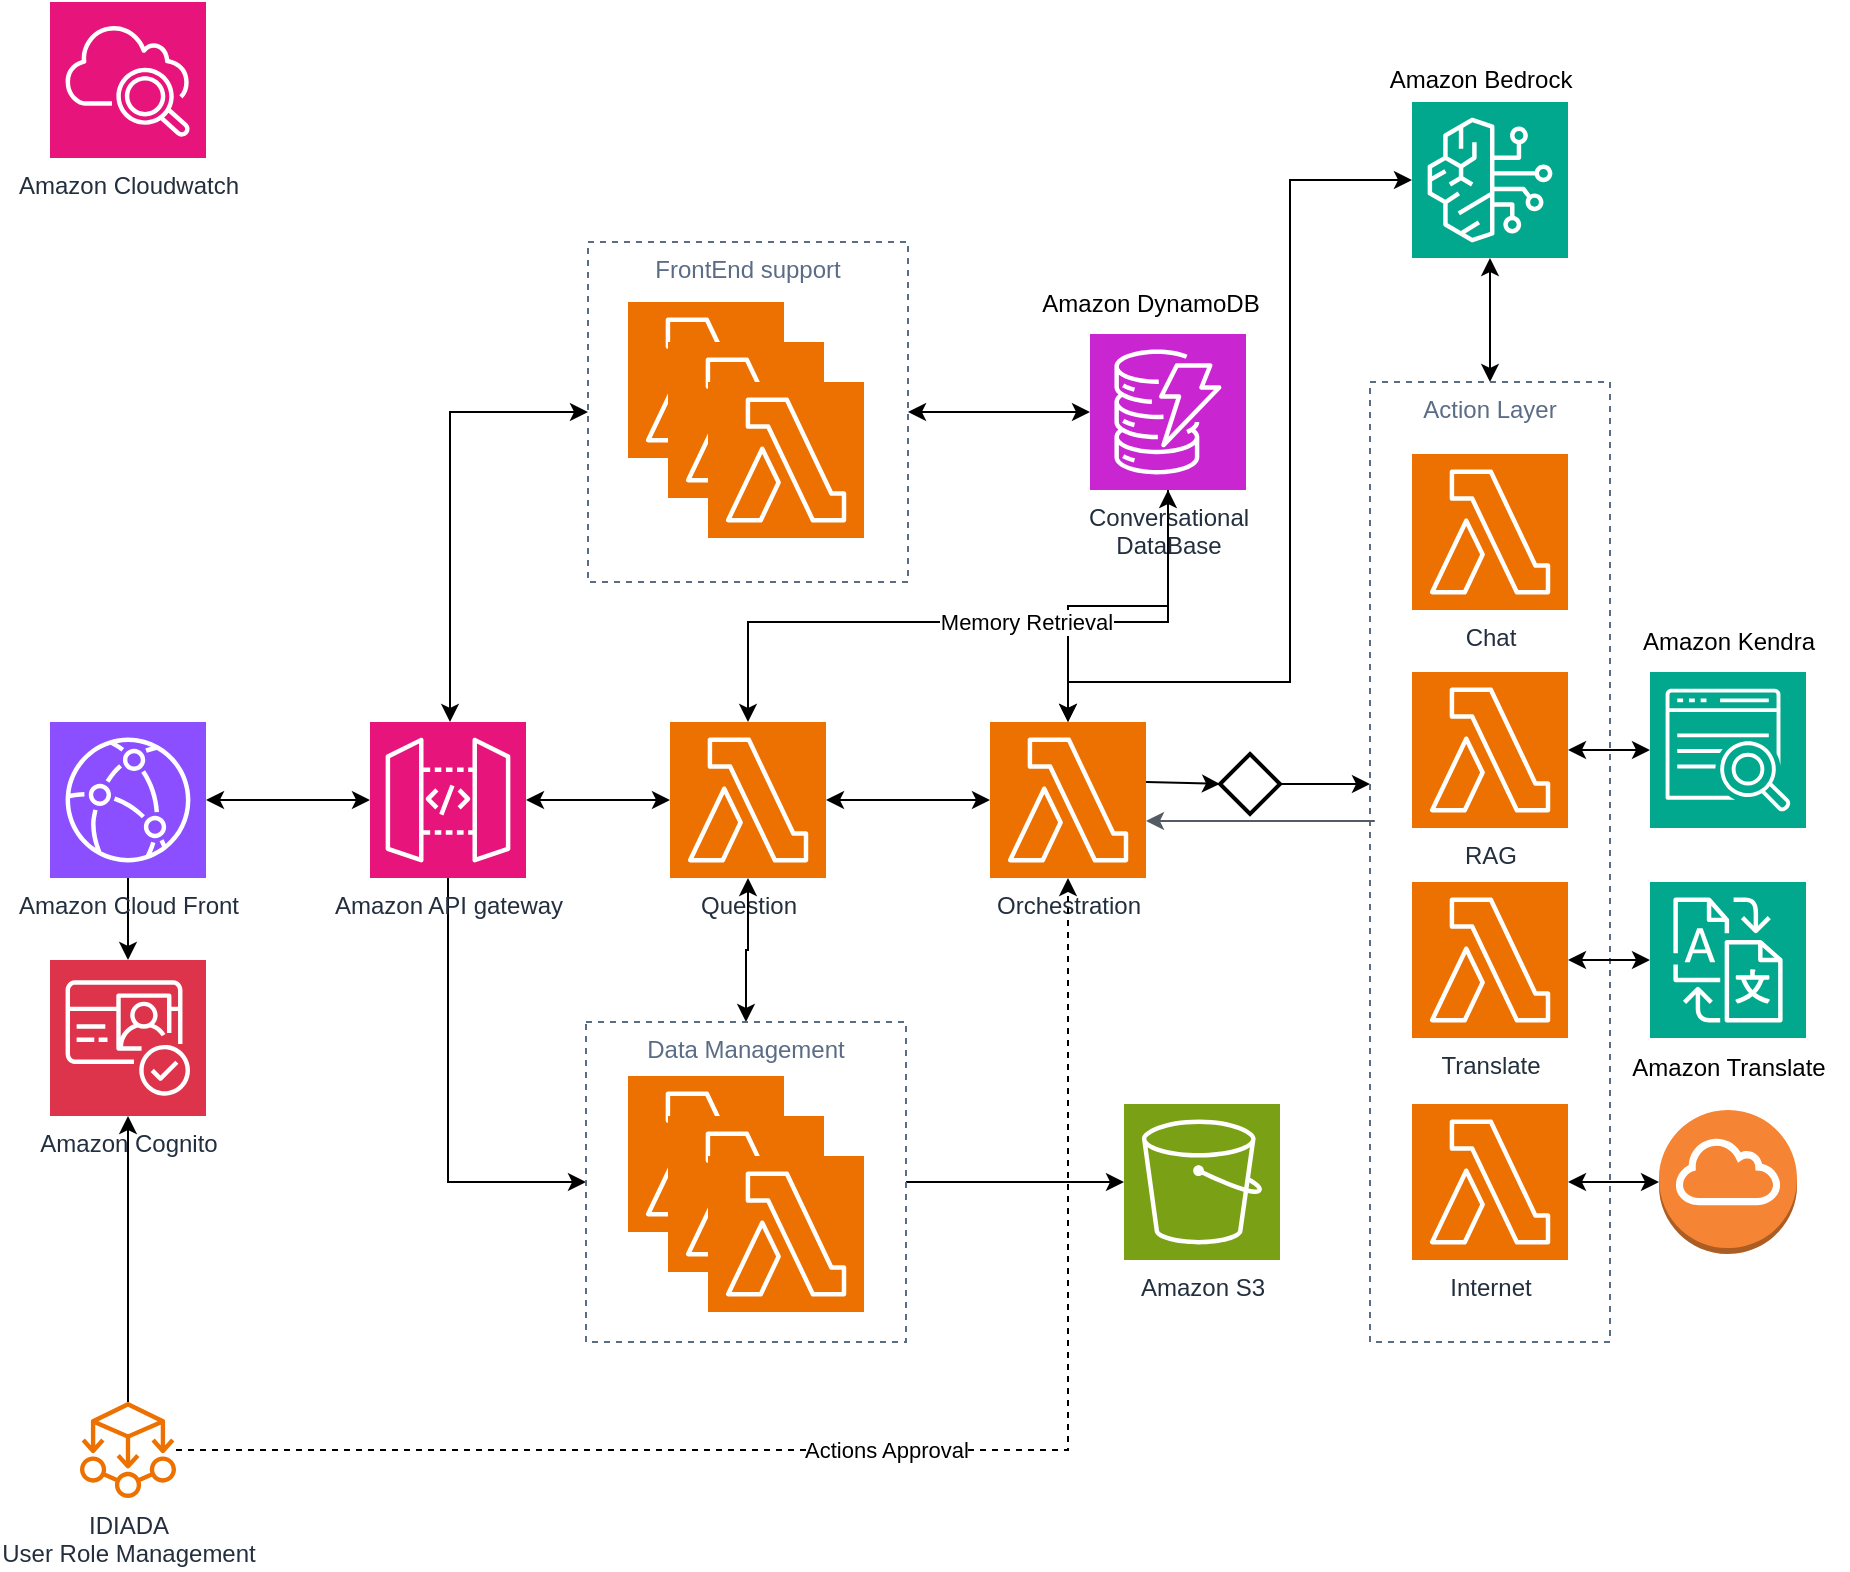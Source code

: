 <mxfile version="24.2.3" type="github">
  <diagram name="Page-1" id="SRyCPCUDWLduL6u2EO5Z">
    <mxGraphModel dx="1434" dy="786" grid="1" gridSize="10" guides="1" tooltips="1" connect="1" arrows="1" fold="1" page="1" pageScale="1" pageWidth="1100" pageHeight="850" math="0" shadow="0">
      <root>
        <mxCell id="0" />
        <mxCell id="1" parent="0" />
        <mxCell id="LZbGMl6Xa9JKKe1j9zdm-17" value="" style="edgeStyle=orthogonalEdgeStyle;rounded=0;orthogonalLoop=1;jettySize=auto;html=1;startArrow=classic;startFill=1;" parent="1" source="LZbGMl6Xa9JKKe1j9zdm-1" target="LZbGMl6Xa9JKKe1j9zdm-2" edge="1">
          <mxGeometry relative="1" as="geometry" />
        </mxCell>
        <mxCell id="LZbGMl6Xa9JKKe1j9zdm-19" style="edgeStyle=orthogonalEdgeStyle;rounded=0;orthogonalLoop=1;jettySize=auto;html=1;entryX=0;entryY=0.5;entryDx=0;entryDy=0;endArrow=classic;endFill=1;startArrow=classic;startFill=1;" parent="1" source="LZbGMl6Xa9JKKe1j9zdm-1" target="LZbGMl6Xa9JKKe1j9zdm-12" edge="1">
          <mxGeometry relative="1" as="geometry">
            <Array as="points">
              <mxPoint x="280" y="245" />
            </Array>
          </mxGeometry>
        </mxCell>
        <mxCell id="LZbGMl6Xa9JKKe1j9zdm-29" style="edgeStyle=orthogonalEdgeStyle;rounded=0;orthogonalLoop=1;jettySize=auto;html=1;entryX=0;entryY=0.5;entryDx=0;entryDy=0;" parent="1" source="LZbGMl6Xa9JKKe1j9zdm-1" target="LZbGMl6Xa9JKKe1j9zdm-23" edge="1">
          <mxGeometry relative="1" as="geometry">
            <Array as="points">
              <mxPoint x="279" y="630" />
            </Array>
          </mxGeometry>
        </mxCell>
        <mxCell id="LZbGMl6Xa9JKKe1j9zdm-1" value="Amazon API gateway" style="sketch=0;points=[[0,0,0],[0.25,0,0],[0.5,0,0],[0.75,0,0],[1,0,0],[0,1,0],[0.25,1,0],[0.5,1,0],[0.75,1,0],[1,1,0],[0,0.25,0],[0,0.5,0],[0,0.75,0],[1,0.25,0],[1,0.5,0],[1,0.75,0]];outlineConnect=0;fontColor=#232F3E;fillColor=#E7157B;strokeColor=#ffffff;dashed=0;verticalLabelPosition=bottom;verticalAlign=top;align=center;html=1;fontSize=12;fontStyle=0;aspect=fixed;shape=mxgraph.aws4.resourceIcon;resIcon=mxgraph.aws4.api_gateway;" parent="1" vertex="1">
          <mxGeometry x="240" y="400" width="78" height="78" as="geometry" />
        </mxCell>
        <mxCell id="LZbGMl6Xa9JKKe1j9zdm-18" value="" style="edgeStyle=orthogonalEdgeStyle;rounded=0;orthogonalLoop=1;jettySize=auto;html=1;startArrow=classic;startFill=1;" parent="1" source="LZbGMl6Xa9JKKe1j9zdm-2" target="LZbGMl6Xa9JKKe1j9zdm-14" edge="1">
          <mxGeometry relative="1" as="geometry" />
        </mxCell>
        <mxCell id="LZbGMl6Xa9JKKe1j9zdm-2" value="Question" style="sketch=0;points=[[0,0,0],[0.25,0,0],[0.5,0,0],[0.75,0,0],[1,0,0],[0,1,0],[0.25,1,0],[0.5,1,0],[0.75,1,0],[1,1,0],[0,0.25,0],[0,0.5,0],[0,0.75,0],[1,0.25,0],[1,0.5,0],[1,0.75,0]];outlineConnect=0;fontColor=#232F3E;fillColor=#ED7100;strokeColor=#ffffff;dashed=0;verticalLabelPosition=bottom;verticalAlign=top;align=center;html=1;fontSize=12;fontStyle=0;aspect=fixed;shape=mxgraph.aws4.resourceIcon;resIcon=mxgraph.aws4.lambda;" parent="1" vertex="1">
          <mxGeometry x="390" y="400" width="78" height="78" as="geometry" />
        </mxCell>
        <mxCell id="LZbGMl6Xa9JKKe1j9zdm-20" value="" style="edgeStyle=orthogonalEdgeStyle;rounded=0;orthogonalLoop=1;jettySize=auto;html=1;startArrow=classic;startFill=1;" parent="1" source="LZbGMl6Xa9JKKe1j9zdm-3" target="LZbGMl6Xa9JKKe1j9zdm-1" edge="1">
          <mxGeometry relative="1" as="geometry" />
        </mxCell>
        <mxCell id="LZbGMl6Xa9JKKe1j9zdm-52" value="" style="edgeStyle=orthogonalEdgeStyle;rounded=0;orthogonalLoop=1;jettySize=auto;html=1;" parent="1" source="LZbGMl6Xa9JKKe1j9zdm-3" target="LZbGMl6Xa9JKKe1j9zdm-51" edge="1">
          <mxGeometry relative="1" as="geometry" />
        </mxCell>
        <mxCell id="LZbGMl6Xa9JKKe1j9zdm-3" value="Amazon Cloud Front" style="sketch=0;points=[[0,0,0],[0.25,0,0],[0.5,0,0],[0.75,0,0],[1,0,0],[0,1,0],[0.25,1,0],[0.5,1,0],[0.75,1,0],[1,1,0],[0,0.25,0],[0,0.5,0],[0,0.75,0],[1,0.25,0],[1,0.5,0],[1,0.75,0]];outlineConnect=0;fontColor=#232F3E;fillColor=#8C4FFF;strokeColor=#ffffff;dashed=0;verticalLabelPosition=bottom;verticalAlign=top;align=center;html=1;fontSize=12;fontStyle=0;aspect=fixed;shape=mxgraph.aws4.resourceIcon;resIcon=mxgraph.aws4.cloudfront;" parent="1" vertex="1">
          <mxGeometry x="80" y="400" width="78" height="78" as="geometry" />
        </mxCell>
        <mxCell id="FDYwPgNYnMKFNGPtq96M-1" value="" style="edgeStyle=orthogonalEdgeStyle;rounded=0;orthogonalLoop=1;jettySize=auto;html=1;" edge="1" parent="1" source="LZbGMl6Xa9JKKe1j9zdm-4" target="LZbGMl6Xa9JKKe1j9zdm-14">
          <mxGeometry relative="1" as="geometry" />
        </mxCell>
        <mxCell id="LZbGMl6Xa9JKKe1j9zdm-4" value="&lt;div&gt;Conversational&lt;/div&gt;&lt;div&gt;DataBase&lt;/div&gt;" style="sketch=0;points=[[0,0,0],[0.25,0,0],[0.5,0,0],[0.75,0,0],[1,0,0],[0,1,0],[0.25,1,0],[0.5,1,0],[0.75,1,0],[1,1,0],[0,0.25,0],[0,0.5,0],[0,0.75,0],[1,0.25,0],[1,0.5,0],[1,0.75,0]];outlineConnect=0;fontColor=#232F3E;fillColor=#C925D1;strokeColor=#ffffff;dashed=0;verticalLabelPosition=bottom;verticalAlign=top;align=center;html=1;fontSize=12;fontStyle=0;aspect=fixed;shape=mxgraph.aws4.resourceIcon;resIcon=mxgraph.aws4.dynamodb;" parent="1" vertex="1">
          <mxGeometry x="600" y="206" width="78" height="78" as="geometry" />
        </mxCell>
        <mxCell id="LZbGMl6Xa9JKKe1j9zdm-42" value="" style="edgeStyle=orthogonalEdgeStyle;rounded=0;orthogonalLoop=1;jettySize=auto;html=1;entryX=0.5;entryY=0;entryDx=0;entryDy=0;startArrow=classic;startFill=1;" parent="1" source="LZbGMl6Xa9JKKe1j9zdm-5" target="LZbGMl6Xa9JKKe1j9zdm-33" edge="1">
          <mxGeometry relative="1" as="geometry" />
        </mxCell>
        <mxCell id="LZbGMl6Xa9JKKe1j9zdm-5" value="" style="sketch=0;points=[[0,0,0],[0.25,0,0],[0.5,0,0],[0.75,0,0],[1,0,0],[0,1,0],[0.25,1,0],[0.5,1,0],[0.75,1,0],[1,1,0],[0,0.25,0],[0,0.5,0],[0,0.75,0],[1,0.25,0],[1,0.5,0],[1,0.75,0]];outlineConnect=0;fontColor=#232F3E;fillColor=#01A88D;strokeColor=#ffffff;dashed=0;verticalLabelPosition=bottom;verticalAlign=top;align=center;html=1;fontSize=12;fontStyle=0;aspect=fixed;shape=mxgraph.aws4.resourceIcon;resIcon=mxgraph.aws4.bedrock;" parent="1" vertex="1">
          <mxGeometry x="761" y="90" width="78" height="78" as="geometry" />
        </mxCell>
        <mxCell id="LZbGMl6Xa9JKKe1j9zdm-6" value="Amazon S3" style="sketch=0;points=[[0,0,0],[0.25,0,0],[0.5,0,0],[0.75,0,0],[1,0,0],[0,1,0],[0.25,1,0],[0.5,1,0],[0.75,1,0],[1,1,0],[0,0.25,0],[0,0.5,0],[0,0.75,0],[1,0.25,0],[1,0.5,0],[1,0.75,0]];outlineConnect=0;fontColor=#232F3E;fillColor=#7AA116;strokeColor=#ffffff;dashed=0;verticalLabelPosition=bottom;verticalAlign=top;align=center;html=1;fontSize=12;fontStyle=0;aspect=fixed;shape=mxgraph.aws4.resourceIcon;resIcon=mxgraph.aws4.s3;" parent="1" vertex="1">
          <mxGeometry x="617" y="591" width="78" height="78" as="geometry" />
        </mxCell>
        <mxCell id="LZbGMl6Xa9JKKe1j9zdm-9" value="" style="sketch=0;points=[[0,0,0],[0.25,0,0],[0.5,0,0],[0.75,0,0],[1,0,0],[0,1,0],[0.25,1,0],[0.5,1,0],[0.75,1,0],[1,1,0],[0,0.25,0],[0,0.5,0],[0,0.75,0],[1,0.25,0],[1,0.5,0],[1,0.75,0]];outlineConnect=0;fontColor=#232F3E;fillColor=#ED7100;strokeColor=#ffffff;dashed=0;verticalLabelPosition=bottom;verticalAlign=top;align=center;html=1;fontSize=12;fontStyle=0;aspect=fixed;shape=mxgraph.aws4.resourceIcon;resIcon=mxgraph.aws4.lambda;" parent="1" vertex="1">
          <mxGeometry x="369" y="190" width="78" height="78" as="geometry" />
        </mxCell>
        <mxCell id="LZbGMl6Xa9JKKe1j9zdm-10" value="" style="sketch=0;points=[[0,0,0],[0.25,0,0],[0.5,0,0],[0.75,0,0],[1,0,0],[0,1,0],[0.25,1,0],[0.5,1,0],[0.75,1,0],[1,1,0],[0,0.25,0],[0,0.5,0],[0,0.75,0],[1,0.25,0],[1,0.5,0],[1,0.75,0]];outlineConnect=0;fontColor=#232F3E;fillColor=#ED7100;strokeColor=#ffffff;dashed=0;verticalLabelPosition=bottom;verticalAlign=top;align=center;html=1;fontSize=12;fontStyle=0;aspect=fixed;shape=mxgraph.aws4.resourceIcon;resIcon=mxgraph.aws4.lambda;" parent="1" vertex="1">
          <mxGeometry x="389" y="210" width="78" height="78" as="geometry" />
        </mxCell>
        <mxCell id="LZbGMl6Xa9JKKe1j9zdm-11" value="" style="sketch=0;points=[[0,0,0],[0.25,0,0],[0.5,0,0],[0.75,0,0],[1,0,0],[0,1,0],[0.25,1,0],[0.5,1,0],[0.75,1,0],[1,1,0],[0,0.25,0],[0,0.5,0],[0,0.75,0],[1,0.25,0],[1,0.5,0],[1,0.75,0]];outlineConnect=0;fontColor=#232F3E;fillColor=#ED7100;strokeColor=#ffffff;dashed=0;verticalLabelPosition=bottom;verticalAlign=top;align=center;html=1;fontSize=12;fontStyle=0;aspect=fixed;shape=mxgraph.aws4.resourceIcon;resIcon=mxgraph.aws4.lambda;" parent="1" vertex="1">
          <mxGeometry x="409" y="230" width="78" height="78" as="geometry" />
        </mxCell>
        <mxCell id="LZbGMl6Xa9JKKe1j9zdm-21" value="" style="edgeStyle=orthogonalEdgeStyle;rounded=0;orthogonalLoop=1;jettySize=auto;html=1;startArrow=classic;startFill=1;" parent="1" source="LZbGMl6Xa9JKKe1j9zdm-12" target="LZbGMl6Xa9JKKe1j9zdm-4" edge="1">
          <mxGeometry relative="1" as="geometry" />
        </mxCell>
        <mxCell id="LZbGMl6Xa9JKKe1j9zdm-12" value="FrontEnd support" style="fillColor=none;strokeColor=#5A6C86;dashed=1;verticalAlign=top;fontStyle=0;fontColor=#5A6C86;whiteSpace=wrap;html=1;" parent="1" vertex="1">
          <mxGeometry x="349" y="160" width="160" height="170" as="geometry" />
        </mxCell>
        <mxCell id="LZbGMl6Xa9JKKe1j9zdm-41" value="" style="edgeStyle=orthogonalEdgeStyle;rounded=0;orthogonalLoop=1;jettySize=auto;html=1;" parent="1" source="LZbGMl6Xa9JKKe1j9zdm-44" edge="1">
          <mxGeometry relative="1" as="geometry">
            <mxPoint x="740" y="431" as="targetPoint" />
          </mxGeometry>
        </mxCell>
        <mxCell id="LZbGMl6Xa9JKKe1j9zdm-14" value="Orchestration" style="sketch=0;points=[[0,0,0],[0.25,0,0],[0.5,0,0],[0.75,0,0],[1,0,0],[0,1,0],[0.25,1,0],[0.5,1,0],[0.75,1,0],[1,1,0],[0,0.25,0],[0,0.5,0],[0,0.75,0],[1,0.25,0],[1,0.5,0],[1,0.75,0]];outlineConnect=0;fontColor=#232F3E;fillColor=#ED7100;strokeColor=#ffffff;dashed=0;verticalLabelPosition=bottom;verticalAlign=top;align=center;html=1;fontSize=12;fontStyle=0;aspect=fixed;shape=mxgraph.aws4.resourceIcon;resIcon=mxgraph.aws4.lambda;" parent="1" vertex="1">
          <mxGeometry x="550" y="400" width="78" height="78" as="geometry" />
        </mxCell>
        <mxCell id="LZbGMl6Xa9JKKe1j9zdm-22" style="edgeStyle=orthogonalEdgeStyle;rounded=0;orthogonalLoop=1;jettySize=auto;html=1;entryX=0.5;entryY=1;entryDx=0;entryDy=0;entryPerimeter=0;startArrow=classic;startFill=1;" parent="1" source="LZbGMl6Xa9JKKe1j9zdm-2" target="LZbGMl6Xa9JKKe1j9zdm-4" edge="1">
          <mxGeometry relative="1" as="geometry">
            <Array as="points">
              <mxPoint x="429" y="350" />
              <mxPoint x="639" y="350" />
            </Array>
          </mxGeometry>
        </mxCell>
        <mxCell id="LZbGMl6Xa9JKKe1j9zdm-62" value="Memory Retrieval" style="edgeLabel;html=1;align=center;verticalAlign=middle;resizable=0;points=[];" parent="LZbGMl6Xa9JKKe1j9zdm-22" vertex="1" connectable="0">
          <mxGeometry x="0.161" relative="1" as="geometry">
            <mxPoint as="offset" />
          </mxGeometry>
        </mxCell>
        <mxCell id="LZbGMl6Xa9JKKe1j9zdm-27" value="" style="edgeStyle=orthogonalEdgeStyle;rounded=0;orthogonalLoop=1;jettySize=auto;html=1;" parent="1" source="LZbGMl6Xa9JKKe1j9zdm-23" target="LZbGMl6Xa9JKKe1j9zdm-6" edge="1">
          <mxGeometry relative="1" as="geometry" />
        </mxCell>
        <mxCell id="LZbGMl6Xa9JKKe1j9zdm-32" value="" style="edgeStyle=orthogonalEdgeStyle;rounded=0;orthogonalLoop=1;jettySize=auto;html=1;startArrow=classic;startFill=1;" parent="1" source="LZbGMl6Xa9JKKe1j9zdm-23" target="LZbGMl6Xa9JKKe1j9zdm-2" edge="1">
          <mxGeometry relative="1" as="geometry" />
        </mxCell>
        <mxCell id="LZbGMl6Xa9JKKe1j9zdm-23" value="Data Management" style="fillColor=none;strokeColor=#5A6C86;dashed=1;verticalAlign=top;fontStyle=0;fontColor=#5A6C86;whiteSpace=wrap;html=1;" parent="1" vertex="1">
          <mxGeometry x="348" y="550" width="160" height="160" as="geometry" />
        </mxCell>
        <mxCell id="LZbGMl6Xa9JKKe1j9zdm-24" value="" style="sketch=0;points=[[0,0,0],[0.25,0,0],[0.5,0,0],[0.75,0,0],[1,0,0],[0,1,0],[0.25,1,0],[0.5,1,0],[0.75,1,0],[1,1,0],[0,0.25,0],[0,0.5,0],[0,0.75,0],[1,0.25,0],[1,0.5,0],[1,0.75,0]];outlineConnect=0;fontColor=#232F3E;fillColor=#ED7100;strokeColor=#ffffff;dashed=0;verticalLabelPosition=bottom;verticalAlign=top;align=center;html=1;fontSize=12;fontStyle=0;aspect=fixed;shape=mxgraph.aws4.resourceIcon;resIcon=mxgraph.aws4.lambda;" parent="1" vertex="1">
          <mxGeometry x="369" y="577" width="78" height="78" as="geometry" />
        </mxCell>
        <mxCell id="LZbGMl6Xa9JKKe1j9zdm-25" value="" style="sketch=0;points=[[0,0,0],[0.25,0,0],[0.5,0,0],[0.75,0,0],[1,0,0],[0,1,0],[0.25,1,0],[0.5,1,0],[0.75,1,0],[1,1,0],[0,0.25,0],[0,0.5,0],[0,0.75,0],[1,0.25,0],[1,0.5,0],[1,0.75,0]];outlineConnect=0;fontColor=#232F3E;fillColor=#ED7100;strokeColor=#ffffff;dashed=0;verticalLabelPosition=bottom;verticalAlign=top;align=center;html=1;fontSize=12;fontStyle=0;aspect=fixed;shape=mxgraph.aws4.resourceIcon;resIcon=mxgraph.aws4.lambda;" parent="1" vertex="1">
          <mxGeometry x="389" y="597" width="78" height="78" as="geometry" />
        </mxCell>
        <mxCell id="LZbGMl6Xa9JKKe1j9zdm-26" value="" style="sketch=0;points=[[0,0,0],[0.25,0,0],[0.5,0,0],[0.75,0,0],[1,0,0],[0,1,0],[0.25,1,0],[0.5,1,0],[0.75,1,0],[1,1,0],[0,0.25,0],[0,0.5,0],[0,0.75,0],[1,0.25,0],[1,0.5,0],[1,0.75,0]];outlineConnect=0;fontColor=#232F3E;fillColor=#ED7100;strokeColor=#ffffff;dashed=0;verticalLabelPosition=bottom;verticalAlign=top;align=center;html=1;fontSize=12;fontStyle=0;aspect=fixed;shape=mxgraph.aws4.resourceIcon;resIcon=mxgraph.aws4.lambda;" parent="1" vertex="1">
          <mxGeometry x="409" y="617" width="78" height="78" as="geometry" />
        </mxCell>
        <mxCell id="LZbGMl6Xa9JKKe1j9zdm-33" value="Action Layer" style="fillColor=none;strokeColor=#5A6C86;dashed=1;verticalAlign=top;fontStyle=0;fontColor=#5A6C86;whiteSpace=wrap;html=1;" parent="1" vertex="1">
          <mxGeometry x="740" y="230" width="120" height="480" as="geometry" />
        </mxCell>
        <mxCell id="LZbGMl6Xa9JKKe1j9zdm-61" value="" style="edgeStyle=orthogonalEdgeStyle;rounded=0;orthogonalLoop=1;jettySize=auto;html=1;startArrow=classic;startFill=1;" parent="1" source="LZbGMl6Xa9JKKe1j9zdm-34" target="LZbGMl6Xa9JKKe1j9zdm-60" edge="1">
          <mxGeometry relative="1" as="geometry" />
        </mxCell>
        <mxCell id="LZbGMl6Xa9JKKe1j9zdm-34" value="Internet" style="sketch=0;points=[[0,0,0],[0.25,0,0],[0.5,0,0],[0.75,0,0],[1,0,0],[0,1,0],[0.25,1,0],[0.5,1,0],[0.75,1,0],[1,1,0],[0,0.25,0],[0,0.5,0],[0,0.75,0],[1,0.25,0],[1,0.5,0],[1,0.75,0]];outlineConnect=0;fontColor=#232F3E;fillColor=#ED7100;strokeColor=#ffffff;dashed=0;verticalLabelPosition=bottom;verticalAlign=top;align=center;html=1;fontSize=12;fontStyle=0;aspect=fixed;shape=mxgraph.aws4.resourceIcon;resIcon=mxgraph.aws4.lambda;" parent="1" vertex="1">
          <mxGeometry x="761" y="591" width="78" height="78" as="geometry" />
        </mxCell>
        <mxCell id="LZbGMl6Xa9JKKe1j9zdm-35" value="Chat" style="sketch=0;points=[[0,0,0],[0.25,0,0],[0.5,0,0],[0.75,0,0],[1,0,0],[0,1,0],[0.25,1,0],[0.5,1,0],[0.75,1,0],[1,1,0],[0,0.25,0],[0,0.5,0],[0,0.75,0],[1,0.25,0],[1,0.5,0],[1,0.75,0]];outlineConnect=0;fontColor=#232F3E;fillColor=#ED7100;strokeColor=#ffffff;dashed=0;verticalLabelPosition=bottom;verticalAlign=top;align=center;html=1;fontSize=12;fontStyle=0;aspect=fixed;shape=mxgraph.aws4.resourceIcon;resIcon=mxgraph.aws4.lambda;" parent="1" vertex="1">
          <mxGeometry x="761" y="266" width="78" height="78" as="geometry" />
        </mxCell>
        <mxCell id="LZbGMl6Xa9JKKe1j9zdm-36" value="RAG" style="sketch=0;points=[[0,0,0],[0.25,0,0],[0.5,0,0],[0.75,0,0],[1,0,0],[0,1,0],[0.25,1,0],[0.5,1,0],[0.75,1,0],[1,1,0],[0,0.25,0],[0,0.5,0],[0,0.75,0],[1,0.25,0],[1,0.5,0],[1,0.75,0]];outlineConnect=0;fontColor=#232F3E;fillColor=#ED7100;strokeColor=#ffffff;dashed=0;verticalLabelPosition=bottom;verticalAlign=top;align=center;html=1;fontSize=12;fontStyle=0;aspect=fixed;shape=mxgraph.aws4.resourceIcon;resIcon=mxgraph.aws4.lambda;" parent="1" vertex="1">
          <mxGeometry x="761" y="375" width="78" height="78" as="geometry" />
        </mxCell>
        <mxCell id="LZbGMl6Xa9JKKe1j9zdm-48" value="" style="edgeStyle=orthogonalEdgeStyle;rounded=0;orthogonalLoop=1;jettySize=auto;html=1;startArrow=classic;startFill=1;" parent="1" source="LZbGMl6Xa9JKKe1j9zdm-37" target="LZbGMl6Xa9JKKe1j9zdm-47" edge="1">
          <mxGeometry relative="1" as="geometry" />
        </mxCell>
        <mxCell id="LZbGMl6Xa9JKKe1j9zdm-37" value="Translate" style="sketch=0;points=[[0,0,0],[0.25,0,0],[0.5,0,0],[0.75,0,0],[1,0,0],[0,1,0],[0.25,1,0],[0.5,1,0],[0.75,1,0],[1,1,0],[0,0.25,0],[0,0.5,0],[0,0.75,0],[1,0.25,0],[1,0.5,0],[1,0.75,0]];outlineConnect=0;fontColor=#232F3E;fillColor=#ED7100;strokeColor=#ffffff;dashed=0;verticalLabelPosition=bottom;verticalAlign=top;align=center;html=1;fontSize=12;fontStyle=0;aspect=fixed;shape=mxgraph.aws4.resourceIcon;resIcon=mxgraph.aws4.lambda;" parent="1" vertex="1">
          <mxGeometry x="761" y="480" width="78" height="78" as="geometry" />
        </mxCell>
        <mxCell id="LZbGMl6Xa9JKKe1j9zdm-43" style="edgeStyle=orthogonalEdgeStyle;rounded=0;orthogonalLoop=1;jettySize=auto;html=1;exitX=0.5;exitY=0;exitDx=0;exitDy=0;exitPerimeter=0;entryX=0;entryY=0.5;entryDx=0;entryDy=0;entryPerimeter=0;startArrow=classic;startFill=1;" parent="1" source="LZbGMl6Xa9JKKe1j9zdm-14" target="LZbGMl6Xa9JKKe1j9zdm-5" edge="1">
          <mxGeometry relative="1" as="geometry">
            <Array as="points">
              <mxPoint x="589" y="380" />
              <mxPoint x="700" y="380" />
              <mxPoint x="700" y="129" />
            </Array>
          </mxGeometry>
        </mxCell>
        <mxCell id="LZbGMl6Xa9JKKe1j9zdm-45" value="" style="edgeStyle=orthogonalEdgeStyle;rounded=0;orthogonalLoop=1;jettySize=auto;html=1;" parent="1" target="LZbGMl6Xa9JKKe1j9zdm-44" edge="1">
          <mxGeometry relative="1" as="geometry">
            <mxPoint x="628" y="430" as="sourcePoint" />
            <mxPoint x="740" y="431" as="targetPoint" />
          </mxGeometry>
        </mxCell>
        <mxCell id="LZbGMl6Xa9JKKe1j9zdm-44" value="" style="strokeWidth=2;html=1;shape=mxgraph.flowchart.decision;whiteSpace=wrap;" parent="1" vertex="1">
          <mxGeometry x="665" y="416" width="30" height="30" as="geometry" />
        </mxCell>
        <mxCell id="LZbGMl6Xa9JKKe1j9zdm-46" value="" style="edgeStyle=orthogonalEdgeStyle;html=1;endArrow=none;elbow=vertical;startArrow=classic;startFill=1;endFill=0;strokeColor=#545B64;rounded=0;entryX=0.02;entryY=0.544;entryDx=0;entryDy=0;entryPerimeter=0;exitX=1;exitY=0.75;exitDx=0;exitDy=0;exitPerimeter=0;" parent="1" edge="1">
          <mxGeometry width="100" relative="1" as="geometry">
            <mxPoint x="628" y="449.5" as="sourcePoint" />
            <mxPoint x="742.4" y="449.48" as="targetPoint" />
          </mxGeometry>
        </mxCell>
        <mxCell id="LZbGMl6Xa9JKKe1j9zdm-47" value="" style="sketch=0;points=[[0,0,0],[0.25,0,0],[0.5,0,0],[0.75,0,0],[1,0,0],[0,1,0],[0.25,1,0],[0.5,1,0],[0.75,1,0],[1,1,0],[0,0.25,0],[0,0.5,0],[0,0.75,0],[1,0.25,0],[1,0.5,0],[1,0.75,0]];outlineConnect=0;fontColor=#232F3E;fillColor=#01A88D;strokeColor=#ffffff;dashed=0;verticalLabelPosition=bottom;verticalAlign=top;align=center;html=1;fontSize=12;fontStyle=0;aspect=fixed;shape=mxgraph.aws4.resourceIcon;resIcon=mxgraph.aws4.translate;" parent="1" vertex="1">
          <mxGeometry x="880" y="480" width="78" height="78" as="geometry" />
        </mxCell>
        <mxCell id="LZbGMl6Xa9JKKe1j9zdm-50" value="Amazon Cloudwatch" style="sketch=0;points=[[0,0,0],[0.25,0,0],[0.5,0,0],[0.75,0,0],[1,0,0],[0,1,0],[0.25,1,0],[0.5,1,0],[0.75,1,0],[1,1,0],[0,0.25,0],[0,0.5,0],[0,0.75,0],[1,0.25,0],[1,0.5,0],[1,0.75,0]];points=[[0,0,0],[0.25,0,0],[0.5,0,0],[0.75,0,0],[1,0,0],[0,1,0],[0.25,1,0],[0.5,1,0],[0.75,1,0],[1,1,0],[0,0.25,0],[0,0.5,0],[0,0.75,0],[1,0.25,0],[1,0.5,0],[1,0.75,0]];outlineConnect=0;fontColor=#232F3E;fillColor=#E7157B;strokeColor=#ffffff;dashed=0;verticalLabelPosition=bottom;verticalAlign=top;align=center;html=1;fontSize=12;fontStyle=0;aspect=fixed;shape=mxgraph.aws4.resourceIcon;resIcon=mxgraph.aws4.cloudwatch_2;" parent="1" vertex="1">
          <mxGeometry x="80" y="40" width="78" height="78" as="geometry" />
        </mxCell>
        <mxCell id="LZbGMl6Xa9JKKe1j9zdm-51" value="Amazon Cognito" style="sketch=0;points=[[0,0,0],[0.25,0,0],[0.5,0,0],[0.75,0,0],[1,0,0],[0,1,0],[0.25,1,0],[0.5,1,0],[0.75,1,0],[1,1,0],[0,0.25,0],[0,0.5,0],[0,0.75,0],[1,0.25,0],[1,0.5,0],[1,0.75,0]];outlineConnect=0;fontColor=#232F3E;fillColor=#DD344C;strokeColor=#ffffff;dashed=0;verticalLabelPosition=bottom;verticalAlign=top;align=center;html=1;fontSize=12;fontStyle=0;aspect=fixed;shape=mxgraph.aws4.resourceIcon;resIcon=mxgraph.aws4.cognito;" parent="1" vertex="1">
          <mxGeometry x="80" y="519" width="78" height="78" as="geometry" />
        </mxCell>
        <mxCell id="LZbGMl6Xa9JKKe1j9zdm-54" value="" style="edgeStyle=orthogonalEdgeStyle;rounded=0;orthogonalLoop=1;jettySize=auto;html=1;startArrow=classic;startFill=1;" parent="1" source="LZbGMl6Xa9JKKe1j9zdm-53" target="LZbGMl6Xa9JKKe1j9zdm-36" edge="1">
          <mxGeometry relative="1" as="geometry" />
        </mxCell>
        <mxCell id="LZbGMl6Xa9JKKe1j9zdm-53" value="" style="sketch=0;points=[[0,0,0],[0.25,0,0],[0.5,0,0],[0.75,0,0],[1,0,0],[0,1,0],[0.25,1,0],[0.5,1,0],[0.75,1,0],[1,1,0],[0,0.25,0],[0,0.5,0],[0,0.75,0],[1,0.25,0],[1,0.5,0],[1,0.75,0]];outlineConnect=0;fontColor=#232F3E;fillColor=#01A88D;strokeColor=#ffffff;dashed=0;verticalLabelPosition=bottom;verticalAlign=top;align=center;html=1;fontSize=12;fontStyle=0;aspect=fixed;shape=mxgraph.aws4.resourceIcon;resIcon=mxgraph.aws4.kendra;" parent="1" vertex="1">
          <mxGeometry x="880" y="375" width="78" height="78" as="geometry" />
        </mxCell>
        <mxCell id="LZbGMl6Xa9JKKe1j9zdm-56" value="&lt;div&gt;IDIADA&lt;/div&gt;&lt;div&gt;User Role Management&lt;br&gt;&lt;/div&gt;" style="sketch=0;outlineConnect=0;fontColor=#232F3E;gradientColor=none;fillColor=#ED7100;strokeColor=none;dashed=0;verticalLabelPosition=bottom;verticalAlign=top;align=center;html=1;fontSize=12;fontStyle=0;aspect=fixed;pointerEvents=1;shape=mxgraph.aws4.ec2_aws_microservice_extractor_for_net;" parent="1" vertex="1">
          <mxGeometry x="95" y="740" width="48" height="48" as="geometry" />
        </mxCell>
        <mxCell id="LZbGMl6Xa9JKKe1j9zdm-57" style="edgeStyle=orthogonalEdgeStyle;rounded=0;orthogonalLoop=1;jettySize=auto;html=1;entryX=0.5;entryY=1;entryDx=0;entryDy=0;entryPerimeter=0;" parent="1" source="LZbGMl6Xa9JKKe1j9zdm-56" target="LZbGMl6Xa9JKKe1j9zdm-51" edge="1">
          <mxGeometry relative="1" as="geometry" />
        </mxCell>
        <mxCell id="LZbGMl6Xa9JKKe1j9zdm-58" style="edgeStyle=orthogonalEdgeStyle;rounded=0;orthogonalLoop=1;jettySize=auto;html=1;entryX=0.5;entryY=1;entryDx=0;entryDy=0;entryPerimeter=0;dashed=1;" parent="1" source="LZbGMl6Xa9JKKe1j9zdm-56" target="LZbGMl6Xa9JKKe1j9zdm-14" edge="1">
          <mxGeometry relative="1" as="geometry" />
        </mxCell>
        <mxCell id="LZbGMl6Xa9JKKe1j9zdm-63" value="Actions Approval" style="edgeLabel;html=1;align=center;verticalAlign=middle;resizable=0;points=[];" parent="LZbGMl6Xa9JKKe1j9zdm-58" vertex="1" connectable="0">
          <mxGeometry x="-0.028" relative="1" as="geometry">
            <mxPoint x="-1" as="offset" />
          </mxGeometry>
        </mxCell>
        <mxCell id="LZbGMl6Xa9JKKe1j9zdm-60" value="" style="outlineConnect=0;dashed=0;verticalLabelPosition=bottom;verticalAlign=top;align=center;html=1;shape=mxgraph.aws3.internet_gateway;fillColor=#F58534;gradientColor=none;" parent="1" vertex="1">
          <mxGeometry x="884.5" y="594" width="69" height="72" as="geometry" />
        </mxCell>
        <mxCell id="FDYwPgNYnMKFNGPtq96M-2" value="Amazon DynamoDB" style="text;html=1;align=center;verticalAlign=middle;resizable=0;points=[];autosize=1;strokeColor=none;fillColor=none;" vertex="1" parent="1">
          <mxGeometry x="565" y="176" width="130" height="30" as="geometry" />
        </mxCell>
        <mxCell id="FDYwPgNYnMKFNGPtq96M-3" value="Amazon Bedrock" style="text;html=1;align=center;verticalAlign=middle;resizable=0;points=[];autosize=1;strokeColor=none;fillColor=none;" vertex="1" parent="1">
          <mxGeometry x="740" y="64" width="110" height="30" as="geometry" />
        </mxCell>
        <mxCell id="FDYwPgNYnMKFNGPtq96M-4" value="Amazon Kendra" style="text;html=1;align=center;verticalAlign=middle;resizable=0;points=[];autosize=1;strokeColor=none;fillColor=none;" vertex="1" parent="1">
          <mxGeometry x="864" y="345" width="110" height="30" as="geometry" />
        </mxCell>
        <mxCell id="FDYwPgNYnMKFNGPtq96M-5" value="Amazon Translate" style="text;html=1;align=center;verticalAlign=middle;resizable=0;points=[];autosize=1;strokeColor=none;fillColor=none;" vertex="1" parent="1">
          <mxGeometry x="859" y="558" width="120" height="30" as="geometry" />
        </mxCell>
      </root>
    </mxGraphModel>
  </diagram>
</mxfile>
